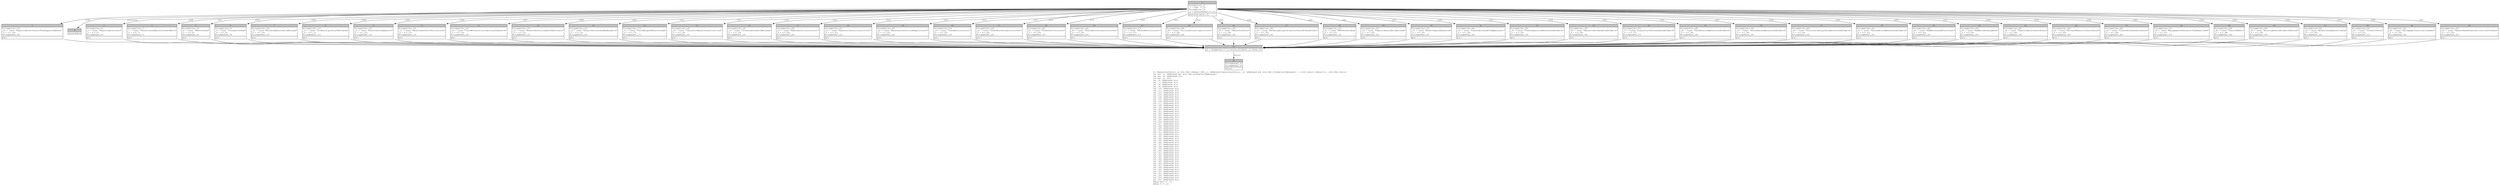 digraph Mir_0_2998 {
    graph [fontname="Courier, monospace"];
    node [fontname="Courier, monospace"];
    edge [fontname="Courier, monospace"];
    label=<fn &lt;KaminoVaultError as std::fmt::Debug&gt;::fmt(_1: &amp;ReErased KaminoVaultError, _2: &amp;ReErased mut std::fmt::Formatter&lt;ReErased&gt;) -&gt; std::result::Result&lt;(), std::fmt::Error&gt;<br align="left"/>let mut _3: &amp;ReErased mut std::fmt::Formatter&lt;ReErased&gt;;<br align="left"/>let mut _4: &amp;ReErased str;<br align="left"/>let mut _5: u32;<br align="left"/>let _6: &amp;ReErased str;<br align="left"/>let _7: &amp;ReErased str;<br align="left"/>let _8: &amp;ReErased str;<br align="left"/>let _9: &amp;ReErased str;<br align="left"/>let _10: &amp;ReErased str;<br align="left"/>let _11: &amp;ReErased str;<br align="left"/>let _12: &amp;ReErased str;<br align="left"/>let _13: &amp;ReErased str;<br align="left"/>let _14: &amp;ReErased str;<br align="left"/>let _15: &amp;ReErased str;<br align="left"/>let _16: &amp;ReErased str;<br align="left"/>let _17: &amp;ReErased str;<br align="left"/>let _18: &amp;ReErased str;<br align="left"/>let _19: &amp;ReErased str;<br align="left"/>let _20: &amp;ReErased str;<br align="left"/>let _21: &amp;ReErased str;<br align="left"/>let _22: &amp;ReErased str;<br align="left"/>let _23: &amp;ReErased str;<br align="left"/>let _24: &amp;ReErased str;<br align="left"/>let _25: &amp;ReErased str;<br align="left"/>let _26: &amp;ReErased str;<br align="left"/>let _27: &amp;ReErased str;<br align="left"/>let _28: &amp;ReErased str;<br align="left"/>let _29: &amp;ReErased str;<br align="left"/>let _30: &amp;ReErased str;<br align="left"/>let _31: &amp;ReErased str;<br align="left"/>let _32: &amp;ReErased str;<br align="left"/>let _33: &amp;ReErased str;<br align="left"/>let _34: &amp;ReErased str;<br align="left"/>let _35: &amp;ReErased str;<br align="left"/>let _36: &amp;ReErased str;<br align="left"/>let _37: &amp;ReErased str;<br align="left"/>let _38: &amp;ReErased str;<br align="left"/>let _39: &amp;ReErased str;<br align="left"/>let _40: &amp;ReErased str;<br align="left"/>let _41: &amp;ReErased str;<br align="left"/>let _42: &amp;ReErased str;<br align="left"/>let _43: &amp;ReErased str;<br align="left"/>let _44: &amp;ReErased str;<br align="left"/>let _45: &amp;ReErased str;<br align="left"/>let _46: &amp;ReErased str;<br align="left"/>let _47: &amp;ReErased str;<br align="left"/>let _48: &amp;ReErased str;<br align="left"/>let _49: &amp;ReErased str;<br align="left"/>let _50: &amp;ReErased str;<br align="left"/>let _51: &amp;ReErased str;<br align="left"/>let _52: &amp;ReErased str;<br align="left"/>let _53: &amp;ReErased str;<br align="left"/>let _54: &amp;ReErased str;<br align="left"/>debug self =&gt; _1;<br align="left"/>debug f =&gt; _2;<br align="left"/>>;
    bb0__0_2998 [shape="none", label=<<table border="0" cellborder="1" cellspacing="0"><tr><td bgcolor="gray" align="center" colspan="1">0</td></tr><tr><td align="left" balign="left">StorageLive(_3)<br/>_3 = &amp;mut (*_2)<br/>StorageLive(_4)<br/>_5 = discriminant((*_1))<br/></td></tr><tr><td align="left">switchInt(move _5)</td></tr></table>>];
    bb1__0_2998 [shape="none", label=<<table border="0" cellborder="1" cellspacing="0"><tr><td bgcolor="gray" align="center" colspan="1">1</td></tr><tr><td align="left" balign="left">StorageLive(_54)<br/>_54 = const &quot;DepositAmountGreaterThanRequestedAmount&quot;<br/>_4 = &amp;(*_54)<br/>StorageDead(_54)<br/></td></tr><tr><td align="left">goto</td></tr></table>>];
    bb2__0_2998 [shape="none", label=<<table border="0" cellborder="1" cellspacing="0"><tr><td bgcolor="gray" align="center" colspan="1">2</td></tr><tr><td align="left">unreachable</td></tr></table>>];
    bb3__0_2998 [shape="none", label=<<table border="0" cellborder="1" cellspacing="0"><tr><td bgcolor="gray" align="center" colspan="1">3</td></tr><tr><td align="left" balign="left">StorageLive(_6)<br/>_6 = const &quot;DepositAmountsZero&quot;<br/>_4 = &amp;(*_6)<br/>StorageDead(_6)<br/></td></tr><tr><td align="left">goto</td></tr></table>>];
    bb4__0_2998 [shape="none", label=<<table border="0" cellborder="1" cellspacing="0"><tr><td bgcolor="gray" align="center" colspan="1">4</td></tr><tr><td align="left" balign="left">StorageLive(_7)<br/>_7 = const &quot;SharesIssuedAmountDoesNotMatch&quot;<br/>_4 = &amp;(*_7)<br/>StorageDead(_7)<br/></td></tr><tr><td align="left">goto</td></tr></table>>];
    bb5__0_2998 [shape="none", label=<<table border="0" cellborder="1" cellspacing="0"><tr><td bgcolor="gray" align="center" colspan="1">5</td></tr><tr><td align="left" balign="left">StorageLive(_8)<br/>_8 = const &quot;MathOverflow&quot;<br/>_4 = &amp;(*_8)<br/>StorageDead(_8)<br/></td></tr><tr><td align="left">goto</td></tr></table>>];
    bb6__0_2998 [shape="none", label=<<table border="0" cellborder="1" cellspacing="0"><tr><td bgcolor="gray" align="center" colspan="1">6</td></tr><tr><td align="left" balign="left">StorageLive(_9)<br/>_9 = const &quot;IntegerOverflow&quot;<br/>_4 = &amp;(*_9)<br/>StorageDead(_9)<br/></td></tr><tr><td align="left">goto</td></tr></table>>];
    bb7__0_2998 [shape="none", label=<<table border="0" cellborder="1" cellspacing="0"><tr><td bgcolor="gray" align="center" colspan="1">7</td></tr><tr><td align="left" balign="left">StorageLive(_10)<br/>_10 = const &quot;WithdrawAmountBelowMinimum&quot;<br/>_4 = &amp;(*_10)<br/>StorageDead(_10)<br/></td></tr><tr><td align="left">goto</td></tr></table>>];
    bb8__0_2998 [shape="none", label=<<table border="0" cellborder="1" cellspacing="0"><tr><td bgcolor="gray" align="center" colspan="1">8</td></tr><tr><td align="left" balign="left">StorageLive(_11)<br/>_11 = const &quot;TooMuchLiquidityToWithdraw&quot;<br/>_4 = &amp;(*_11)<br/>StorageDead(_11)<br/></td></tr><tr><td align="left">goto</td></tr></table>>];
    bb9__0_2998 [shape="none", label=<<table border="0" cellborder="1" cellspacing="0"><tr><td bgcolor="gray" align="center" colspan="1">9</td></tr><tr><td align="left" balign="left">StorageLive(_12)<br/>_12 = const &quot;ReserveAlreadyExists&quot;<br/>_4 = &amp;(*_12)<br/>StorageDead(_12)<br/></td></tr><tr><td align="left">goto</td></tr></table>>];
    bb10__0_2998 [shape="none", label=<<table border="0" cellborder="1" cellspacing="0"><tr><td bgcolor="gray" align="center" colspan="1">10</td></tr><tr><td align="left" balign="left">StorageLive(_13)<br/>_13 = const &quot;ReserveNotPartOfAllocations&quot;<br/>_4 = &amp;(*_13)<br/>StorageDead(_13)<br/></td></tr><tr><td align="left">goto</td></tr></table>>];
    bb11__0_2998 [shape="none", label=<<table border="0" cellborder="1" cellspacing="0"><tr><td bgcolor="gray" align="center" colspan="1">11</td></tr><tr><td align="left" balign="left">StorageLive(_14)<br/>_14 = const &quot;CouldNotDeserializeAccountAsReserve&quot;<br/>_4 = &amp;(*_14)<br/>StorageDead(_14)<br/></td></tr><tr><td align="left">goto</td></tr></table>>];
    bb12__0_2998 [shape="none", label=<<table border="0" cellborder="1" cellspacing="0"><tr><td bgcolor="gray" align="center" colspan="1">12</td></tr><tr><td align="left" balign="left">StorageLive(_15)<br/>_15 = const &quot;ReserveNotProvidedInTheAccounts&quot;<br/>_4 = &amp;(*_15)<br/>StorageDead(_15)<br/></td></tr><tr><td align="left">goto</td></tr></table>>];
    bb13__0_2998 [shape="none", label=<<table border="0" cellborder="1" cellspacing="0"><tr><td bgcolor="gray" align="center" colspan="1">13</td></tr><tr><td align="left" balign="left">StorageLive(_16)<br/>_16 = const &quot;ReserveAccountAndKeyMismatch&quot;<br/>_4 = &amp;(*_16)<br/>StorageDead(_16)<br/></td></tr><tr><td align="left">goto</td></tr></table>>];
    bb14__0_2998 [shape="none", label=<<table border="0" cellborder="1" cellspacing="0"><tr><td bgcolor="gray" align="center" colspan="1">14</td></tr><tr><td align="left" balign="left">StorageLive(_17)<br/>_17 = const &quot;OutOfRangeOfReserveIndex&quot;<br/>_4 = &amp;(*_17)<br/>StorageDead(_17)<br/></td></tr><tr><td align="left">goto</td></tr></table>>];
    bb15__0_2998 [shape="none", label=<<table border="0" cellborder="1" cellspacing="0"><tr><td bgcolor="gray" align="center" colspan="1">15</td></tr><tr><td align="left" balign="left">StorageLive(_18)<br/>_18 = const &quot;CannotFindReserveInAllocations&quot;<br/>_4 = &amp;(*_18)<br/>StorageDead(_18)<br/></td></tr><tr><td align="left">goto</td></tr></table>>];
    bb16__0_2998 [shape="none", label=<<table border="0" cellborder="1" cellspacing="0"><tr><td bgcolor="gray" align="center" colspan="1">16</td></tr><tr><td align="left" balign="left">StorageLive(_19)<br/>_19 = const &quot;InvestAmountBelowMinimum&quot;<br/>_4 = &amp;(*_19)<br/>StorageDead(_19)<br/></td></tr><tr><td align="left">goto</td></tr></table>>];
    bb17__0_2998 [shape="none", label=<<table border="0" cellborder="1" cellspacing="0"><tr><td bgcolor="gray" align="center" colspan="1">17</td></tr><tr><td align="left" balign="left">StorageLive(_20)<br/>_20 = const &quot;AdminAuthorityIncorrect&quot;<br/>_4 = &amp;(*_20)<br/>StorageDead(_20)<br/></td></tr><tr><td align="left">goto</td></tr></table>>];
    bb18__0_2998 [shape="none", label=<<table border="0" cellborder="1" cellspacing="0"><tr><td bgcolor="gray" align="center" colspan="1">18</td></tr><tr><td align="left" balign="left">StorageLive(_21)<br/>_21 = const &quot;BaseVaultAuthorityIncorrect&quot;<br/>_4 = &amp;(*_21)<br/>StorageDead(_21)<br/></td></tr><tr><td align="left">goto</td></tr></table>>];
    bb19__0_2998 [shape="none", label=<<table border="0" cellborder="1" cellspacing="0"><tr><td bgcolor="gray" align="center" colspan="1">19</td></tr><tr><td align="left" balign="left">StorageLive(_22)<br/>_22 = const &quot;BaseVaultAuthorityBumpIncorrect&quot;<br/>_4 = &amp;(*_22)<br/>StorageDead(_22)<br/></td></tr><tr><td align="left">goto</td></tr></table>>];
    bb20__0_2998 [shape="none", label=<<table border="0" cellborder="1" cellspacing="0"><tr><td bgcolor="gray" align="center" colspan="1">20</td></tr><tr><td align="left" balign="left">StorageLive(_23)<br/>_23 = const &quot;TokenMintIncorrect&quot;<br/>_4 = &amp;(*_23)<br/>StorageDead(_23)<br/></td></tr><tr><td align="left">goto</td></tr></table>>];
    bb21__0_2998 [shape="none", label=<<table border="0" cellborder="1" cellspacing="0"><tr><td bgcolor="gray" align="center" colspan="1">21</td></tr><tr><td align="left" balign="left">StorageLive(_24)<br/>_24 = const &quot;TokenMintDecimalsIncorrect&quot;<br/>_4 = &amp;(*_24)<br/>StorageDead(_24)<br/></td></tr><tr><td align="left">goto</td></tr></table>>];
    bb22__0_2998 [shape="none", label=<<table border="0" cellborder="1" cellspacing="0"><tr><td bgcolor="gray" align="center" colspan="1">22</td></tr><tr><td align="left" balign="left">StorageLive(_25)<br/>_25 = const &quot;TokenVaultIncorrect&quot;<br/>_4 = &amp;(*_25)<br/>StorageDead(_25)<br/></td></tr><tr><td align="left">goto</td></tr></table>>];
    bb23__0_2998 [shape="none", label=<<table border="0" cellborder="1" cellspacing="0"><tr><td bgcolor="gray" align="center" colspan="1">23</td></tr><tr><td align="left" balign="left">StorageLive(_26)<br/>_26 = const &quot;SharesMintDecimalsIncorrect&quot;<br/>_4 = &amp;(*_26)<br/>StorageDead(_26)<br/></td></tr><tr><td align="left">goto</td></tr></table>>];
    bb24__0_2998 [shape="none", label=<<table border="0" cellborder="1" cellspacing="0"><tr><td bgcolor="gray" align="center" colspan="1">24</td></tr><tr><td align="left" balign="left">StorageLive(_27)<br/>_27 = const &quot;SharesMintIncorrect&quot;<br/>_4 = &amp;(*_27)<br/>StorageDead(_27)<br/></td></tr><tr><td align="left">goto</td></tr></table>>];
    bb25__0_2998 [shape="none", label=<<table border="0" cellborder="1" cellspacing="0"><tr><td bgcolor="gray" align="center" colspan="1">25</td></tr><tr><td align="left" balign="left">StorageLive(_28)<br/>_28 = const &quot;InitialAccountingIncorrect&quot;<br/>_4 = &amp;(*_28)<br/>StorageDead(_28)<br/></td></tr><tr><td align="left">goto</td></tr></table>>];
    bb26__0_2998 [shape="none", label=<<table border="0" cellborder="1" cellspacing="0"><tr><td bgcolor="gray" align="center" colspan="1">26</td></tr><tr><td align="left" balign="left">StorageLive(_29)<br/>_29 = const &quot;ReserveIsStale&quot;<br/>_4 = &amp;(*_29)<br/>StorageDead(_29)<br/></td></tr><tr><td align="left">goto</td></tr></table>>];
    bb27__0_2998 [shape="none", label=<<table border="0" cellborder="1" cellspacing="0"><tr><td bgcolor="gray" align="center" colspan="1">27</td></tr><tr><td align="left" balign="left">StorageLive(_30)<br/>_30 = const &quot;NotEnoughLiquidityDisinvestedToSendToUser&quot;<br/>_4 = &amp;(*_30)<br/>StorageDead(_30)<br/></td></tr><tr><td align="left">goto</td></tr></table>>];
    bb28__0_2998 [shape="none", label=<<table border="0" cellborder="1" cellspacing="0"><tr><td bgcolor="gray" align="center" colspan="1">28</td></tr><tr><td align="left" balign="left">StorageLive(_31)<br/>_31 = const &quot;BPSValueTooBig&quot;<br/>_4 = &amp;(*_31)<br/>StorageDead(_31)<br/></td></tr><tr><td align="left">goto</td></tr></table>>];
    bb29__0_2998 [shape="none", label=<<table border="0" cellborder="1" cellspacing="0"><tr><td bgcolor="gray" align="center" colspan="1">29</td></tr><tr><td align="left" balign="left">StorageLive(_32)<br/>_32 = const &quot;DepositAmountBelowMinimum&quot;<br/>_4 = &amp;(*_32)<br/>StorageDead(_32)<br/></td></tr><tr><td align="left">goto</td></tr></table>>];
    bb30__0_2998 [shape="none", label=<<table border="0" cellborder="1" cellspacing="0"><tr><td bgcolor="gray" align="center" colspan="1">30</td></tr><tr><td align="left" balign="left">StorageLive(_33)<br/>_33 = const &quot;ReserveSpaceExhausted&quot;<br/>_4 = &amp;(*_33)<br/>StorageDead(_33)<br/></td></tr><tr><td align="left">goto</td></tr></table>>];
    bb31__0_2998 [shape="none", label=<<table border="0" cellborder="1" cellspacing="0"><tr><td bgcolor="gray" align="center" colspan="1">31</td></tr><tr><td align="left" balign="left">StorageLive(_34)<br/>_34 = const &quot;CannotWithdrawFromEmptyVault&quot;<br/>_4 = &amp;(*_34)<br/>StorageDead(_34)<br/></td></tr><tr><td align="left">goto</td></tr></table>>];
    bb32__0_2998 [shape="none", label=<<table border="0" cellborder="1" cellspacing="0"><tr><td bgcolor="gray" align="center" colspan="1">32</td></tr><tr><td align="left" balign="left">StorageLive(_35)<br/>_35 = const &quot;TokensDepositedAmountDoesNotMatch&quot;<br/>_4 = &amp;(*_35)<br/>StorageDead(_35)<br/></td></tr><tr><td align="left">goto</td></tr></table>>];
    bb33__0_2998 [shape="none", label=<<table border="0" cellborder="1" cellspacing="0"><tr><td bgcolor="gray" align="center" colspan="1">33</td></tr><tr><td align="left" balign="left">StorageLive(_36)<br/>_36 = const &quot;AmountToWithdrawDoesNotMatch&quot;<br/>_4 = &amp;(*_36)<br/>StorageDead(_36)<br/></td></tr><tr><td align="left">goto</td></tr></table>>];
    bb34__0_2998 [shape="none", label=<<table border="0" cellborder="1" cellspacing="0"><tr><td bgcolor="gray" align="center" colspan="1">34</td></tr><tr><td align="left" balign="left">StorageLive(_37)<br/>_37 = const &quot;LiquidityToWithdrawDoesNotMatch&quot;<br/>_4 = &amp;(*_37)<br/>StorageDead(_37)<br/></td></tr><tr><td align="left">goto</td></tr></table>>];
    bb35__0_2998 [shape="none", label=<<table border="0" cellborder="1" cellspacing="0"><tr><td bgcolor="gray" align="center" colspan="1">35</td></tr><tr><td align="left" balign="left">StorageLive(_38)<br/>_38 = const &quot;UserReceivedAmountDoesNotMatch&quot;<br/>_4 = &amp;(*_38)<br/>StorageDead(_38)<br/></td></tr><tr><td align="left">goto</td></tr></table>>];
    bb36__0_2998 [shape="none", label=<<table border="0" cellborder="1" cellspacing="0"><tr><td bgcolor="gray" align="center" colspan="1">36</td></tr><tr><td align="left" balign="left">StorageLive(_39)<br/>_39 = const &quot;SharesBurnedAmountDoesNotMatch&quot;<br/>_4 = &amp;(*_39)<br/>StorageDead(_39)<br/></td></tr><tr><td align="left">goto</td></tr></table>>];
    bb37__0_2998 [shape="none", label=<<table border="0" cellborder="1" cellspacing="0"><tr><td bgcolor="gray" align="center" colspan="1">37</td></tr><tr><td align="left" balign="left">StorageLive(_40)<br/>_40 = const &quot;DisinvestedLiquidityAmountDoesNotMatch&quot;<br/>_4 = &amp;(*_40)<br/>StorageDead(_40)<br/></td></tr><tr><td align="left">goto</td></tr></table>>];
    bb38__0_2998 [shape="none", label=<<table border="0" cellborder="1" cellspacing="0"><tr><td bgcolor="gray" align="center" colspan="1">38</td></tr><tr><td align="left" balign="left">StorageLive(_41)<br/>_41 = const &quot;SharesMintedAmountDoesNotMatch&quot;<br/>_4 = &amp;(*_41)<br/>StorageDead(_41)<br/></td></tr><tr><td align="left">goto</td></tr></table>>];
    bb39__0_2998 [shape="none", label=<<table border="0" cellborder="1" cellspacing="0"><tr><td bgcolor="gray" align="center" colspan="1">39</td></tr><tr><td align="left" balign="left">StorageLive(_42)<br/>_42 = const &quot;AUMDecreasedAfterInvest&quot;<br/>_4 = &amp;(*_42)<br/>StorageDead(_42)<br/></td></tr><tr><td align="left">goto</td></tr></table>>];
    bb40__0_2998 [shape="none", label=<<table border="0" cellborder="1" cellspacing="0"><tr><td bgcolor="gray" align="center" colspan="1">40</td></tr><tr><td align="left" balign="left">StorageLive(_43)<br/>_43 = const &quot;AUMBelowPendingFees&quot;<br/>_4 = &amp;(*_43)<br/>StorageDead(_43)<br/></td></tr><tr><td align="left">goto</td></tr></table>>];
    bb41__0_2998 [shape="none", label=<<table border="0" cellborder="1" cellspacing="0"><tr><td bgcolor="gray" align="center" colspan="1">41</td></tr><tr><td align="left" balign="left">StorageLive(_44)<br/>_44 = const &quot;DepositAmountsZeroShares&quot;<br/>_4 = &amp;(*_44)<br/>StorageDead(_44)<br/></td></tr><tr><td align="left">goto</td></tr></table>>];
    bb42__0_2998 [shape="none", label=<<table border="0" cellborder="1" cellspacing="0"><tr><td bgcolor="gray" align="center" colspan="1">42</td></tr><tr><td align="left" balign="left">StorageLive(_45)<br/>_45 = const &quot;WithdrawResultsInZeroShares&quot;<br/>_4 = &amp;(*_45)<br/>StorageDead(_45)<br/></td></tr><tr><td align="left">goto</td></tr></table>>];
    bb43__0_2998 [shape="none", label=<<table border="0" cellborder="1" cellspacing="0"><tr><td bgcolor="gray" align="center" colspan="1">43</td></tr><tr><td align="left" balign="left">StorageLive(_46)<br/>_46 = const &quot;CannotWithdrawZeroShares&quot;<br/>_4 = &amp;(*_46)<br/>StorageDead(_46)<br/></td></tr><tr><td align="left">goto</td></tr></table>>];
    bb44__0_2998 [shape="none", label=<<table border="0" cellborder="1" cellspacing="0"><tr><td bgcolor="gray" align="center" colspan="1">44</td></tr><tr><td align="left" balign="left">StorageLive(_47)<br/>_47 = const &quot;ManagementFeeGreaterThanMaxAllowed&quot;<br/>_4 = &amp;(*_47)<br/>StorageDead(_47)<br/></td></tr><tr><td align="left">goto</td></tr></table>>];
    bb45__0_2998 [shape="none", label=<<table border="0" cellborder="1" cellspacing="0"><tr><td bgcolor="gray" align="center" colspan="1">45</td></tr><tr><td align="left" balign="left">StorageLive(_48)<br/>_48 = const &quot;VaultAUMZero&quot;<br/>_4 = &amp;(*_48)<br/>StorageDead(_48)<br/></td></tr><tr><td align="left">goto</td></tr></table>>];
    bb46__0_2998 [shape="none", label=<<table border="0" cellborder="1" cellspacing="0"><tr><td bgcolor="gray" align="center" colspan="1">46</td></tr><tr><td align="left" balign="left">StorageLive(_49)<br/>_49 = const &quot;MissingReserveForBatchRefresh&quot;<br/>_4 = &amp;(*_49)<br/>StorageDead(_49)<br/></td></tr><tr><td align="left">goto</td></tr></table>>];
    bb47__0_2998 [shape="none", label=<<table border="0" cellborder="1" cellspacing="0"><tr><td bgcolor="gray" align="center" colspan="1">47</td></tr><tr><td align="left" balign="left">StorageLive(_50)<br/>_50 = const &quot;MinWithdrawAmountTooBig&quot;<br/>_4 = &amp;(*_50)<br/>StorageDead(_50)<br/></td></tr><tr><td align="left">goto</td></tr></table>>];
    bb48__0_2998 [shape="none", label=<<table border="0" cellborder="1" cellspacing="0"><tr><td bgcolor="gray" align="center" colspan="1">48</td></tr><tr><td align="left" balign="left">StorageLive(_51)<br/>_51 = const &quot;InvestTooSoon&quot;<br/>_4 = &amp;(*_51)<br/>StorageDead(_51)<br/></td></tr><tr><td align="left">goto</td></tr></table>>];
    bb49__0_2998 [shape="none", label=<<table border="0" cellborder="1" cellspacing="0"><tr><td bgcolor="gray" align="center" colspan="1">49</td></tr><tr><td align="left" balign="left">StorageLive(_52)<br/>_52 = const &quot;WrongAdminOrAllocationAdmin&quot;<br/>_4 = &amp;(*_52)<br/>StorageDead(_52)<br/></td></tr><tr><td align="left">goto</td></tr></table>>];
    bb50__0_2998 [shape="none", label=<<table border="0" cellborder="1" cellspacing="0"><tr><td bgcolor="gray" align="center" colspan="1">50</td></tr><tr><td align="left" balign="left">StorageLive(_53)<br/>_53 = const &quot;ReserveHasNonZeroAllocationOrCTokens&quot;<br/>_4 = &amp;(*_53)<br/>StorageDead(_53)<br/></td></tr><tr><td align="left">goto</td></tr></table>>];
    bb51__0_2998 [shape="none", label=<<table border="0" cellborder="1" cellspacing="0"><tr><td bgcolor="gray" align="center" colspan="1">51</td></tr><tr><td align="left">_0 = Formatter::&lt;'_&gt;::write_str(move _3, move _4)</td></tr></table>>];
    bb52__0_2998 [shape="none", label=<<table border="0" cellborder="1" cellspacing="0"><tr><td bgcolor="gray" align="center" colspan="1">52</td></tr><tr><td align="left" balign="left">StorageDead(_4)<br/>StorageDead(_3)<br/></td></tr><tr><td align="left">return</td></tr></table>>];
    bb0__0_2998 -> bb3__0_2998 [label="1000"];
    bb0__0_2998 -> bb4__0_2998 [label="1001"];
    bb0__0_2998 -> bb5__0_2998 [label="1002"];
    bb0__0_2998 -> bb6__0_2998 [label="1003"];
    bb0__0_2998 -> bb7__0_2998 [label="1004"];
    bb0__0_2998 -> bb8__0_2998 [label="1005"];
    bb0__0_2998 -> bb9__0_2998 [label="1006"];
    bb0__0_2998 -> bb10__0_2998 [label="1007"];
    bb0__0_2998 -> bb11__0_2998 [label="1008"];
    bb0__0_2998 -> bb12__0_2998 [label="1009"];
    bb0__0_2998 -> bb13__0_2998 [label="1010"];
    bb0__0_2998 -> bb14__0_2998 [label="1011"];
    bb0__0_2998 -> bb15__0_2998 [label="1012"];
    bb0__0_2998 -> bb16__0_2998 [label="1013"];
    bb0__0_2998 -> bb17__0_2998 [label="1014"];
    bb0__0_2998 -> bb18__0_2998 [label="1015"];
    bb0__0_2998 -> bb19__0_2998 [label="1016"];
    bb0__0_2998 -> bb20__0_2998 [label="1017"];
    bb0__0_2998 -> bb21__0_2998 [label="1018"];
    bb0__0_2998 -> bb22__0_2998 [label="1019"];
    bb0__0_2998 -> bb23__0_2998 [label="1020"];
    bb0__0_2998 -> bb24__0_2998 [label="1021"];
    bb0__0_2998 -> bb25__0_2998 [label="1022"];
    bb0__0_2998 -> bb26__0_2998 [label="1023"];
    bb0__0_2998 -> bb27__0_2998 [label="1024"];
    bb0__0_2998 -> bb28__0_2998 [label="1025"];
    bb0__0_2998 -> bb29__0_2998 [label="1026"];
    bb0__0_2998 -> bb30__0_2998 [label="1027"];
    bb0__0_2998 -> bb31__0_2998 [label="1028"];
    bb0__0_2998 -> bb32__0_2998 [label="1029"];
    bb0__0_2998 -> bb33__0_2998 [label="1030"];
    bb0__0_2998 -> bb34__0_2998 [label="1031"];
    bb0__0_2998 -> bb35__0_2998 [label="1032"];
    bb0__0_2998 -> bb36__0_2998 [label="1033"];
    bb0__0_2998 -> bb37__0_2998 [label="1034"];
    bb0__0_2998 -> bb38__0_2998 [label="1035"];
    bb0__0_2998 -> bb39__0_2998 [label="1036"];
    bb0__0_2998 -> bb40__0_2998 [label="1037"];
    bb0__0_2998 -> bb41__0_2998 [label="1038"];
    bb0__0_2998 -> bb42__0_2998 [label="1039"];
    bb0__0_2998 -> bb43__0_2998 [label="1040"];
    bb0__0_2998 -> bb44__0_2998 [label="1041"];
    bb0__0_2998 -> bb45__0_2998 [label="1042"];
    bb0__0_2998 -> bb46__0_2998 [label="1043"];
    bb0__0_2998 -> bb47__0_2998 [label="1044"];
    bb0__0_2998 -> bb48__0_2998 [label="1045"];
    bb0__0_2998 -> bb49__0_2998 [label="1046"];
    bb0__0_2998 -> bb50__0_2998 [label="1047"];
    bb0__0_2998 -> bb1__0_2998 [label="1048"];
    bb0__0_2998 -> bb2__0_2998 [label="otherwise"];
    bb1__0_2998 -> bb51__0_2998 [label=""];
    bb3__0_2998 -> bb51__0_2998 [label=""];
    bb4__0_2998 -> bb51__0_2998 [label=""];
    bb5__0_2998 -> bb51__0_2998 [label=""];
    bb6__0_2998 -> bb51__0_2998 [label=""];
    bb7__0_2998 -> bb51__0_2998 [label=""];
    bb8__0_2998 -> bb51__0_2998 [label=""];
    bb9__0_2998 -> bb51__0_2998 [label=""];
    bb10__0_2998 -> bb51__0_2998 [label=""];
    bb11__0_2998 -> bb51__0_2998 [label=""];
    bb12__0_2998 -> bb51__0_2998 [label=""];
    bb13__0_2998 -> bb51__0_2998 [label=""];
    bb14__0_2998 -> bb51__0_2998 [label=""];
    bb15__0_2998 -> bb51__0_2998 [label=""];
    bb16__0_2998 -> bb51__0_2998 [label=""];
    bb17__0_2998 -> bb51__0_2998 [label=""];
    bb18__0_2998 -> bb51__0_2998 [label=""];
    bb19__0_2998 -> bb51__0_2998 [label=""];
    bb20__0_2998 -> bb51__0_2998 [label=""];
    bb21__0_2998 -> bb51__0_2998 [label=""];
    bb22__0_2998 -> bb51__0_2998 [label=""];
    bb23__0_2998 -> bb51__0_2998 [label=""];
    bb24__0_2998 -> bb51__0_2998 [label=""];
    bb25__0_2998 -> bb51__0_2998 [label=""];
    bb26__0_2998 -> bb51__0_2998 [label=""];
    bb27__0_2998 -> bb51__0_2998 [label=""];
    bb28__0_2998 -> bb51__0_2998 [label=""];
    bb29__0_2998 -> bb51__0_2998 [label=""];
    bb30__0_2998 -> bb51__0_2998 [label=""];
    bb31__0_2998 -> bb51__0_2998 [label=""];
    bb32__0_2998 -> bb51__0_2998 [label=""];
    bb33__0_2998 -> bb51__0_2998 [label=""];
    bb34__0_2998 -> bb51__0_2998 [label=""];
    bb35__0_2998 -> bb51__0_2998 [label=""];
    bb36__0_2998 -> bb51__0_2998 [label=""];
    bb37__0_2998 -> bb51__0_2998 [label=""];
    bb38__0_2998 -> bb51__0_2998 [label=""];
    bb39__0_2998 -> bb51__0_2998 [label=""];
    bb40__0_2998 -> bb51__0_2998 [label=""];
    bb41__0_2998 -> bb51__0_2998 [label=""];
    bb42__0_2998 -> bb51__0_2998 [label=""];
    bb43__0_2998 -> bb51__0_2998 [label=""];
    bb44__0_2998 -> bb51__0_2998 [label=""];
    bb45__0_2998 -> bb51__0_2998 [label=""];
    bb46__0_2998 -> bb51__0_2998 [label=""];
    bb47__0_2998 -> bb51__0_2998 [label=""];
    bb48__0_2998 -> bb51__0_2998 [label=""];
    bb49__0_2998 -> bb51__0_2998 [label=""];
    bb50__0_2998 -> bb51__0_2998 [label=""];
    bb51__0_2998 -> bb52__0_2998 [label="return"];
}
